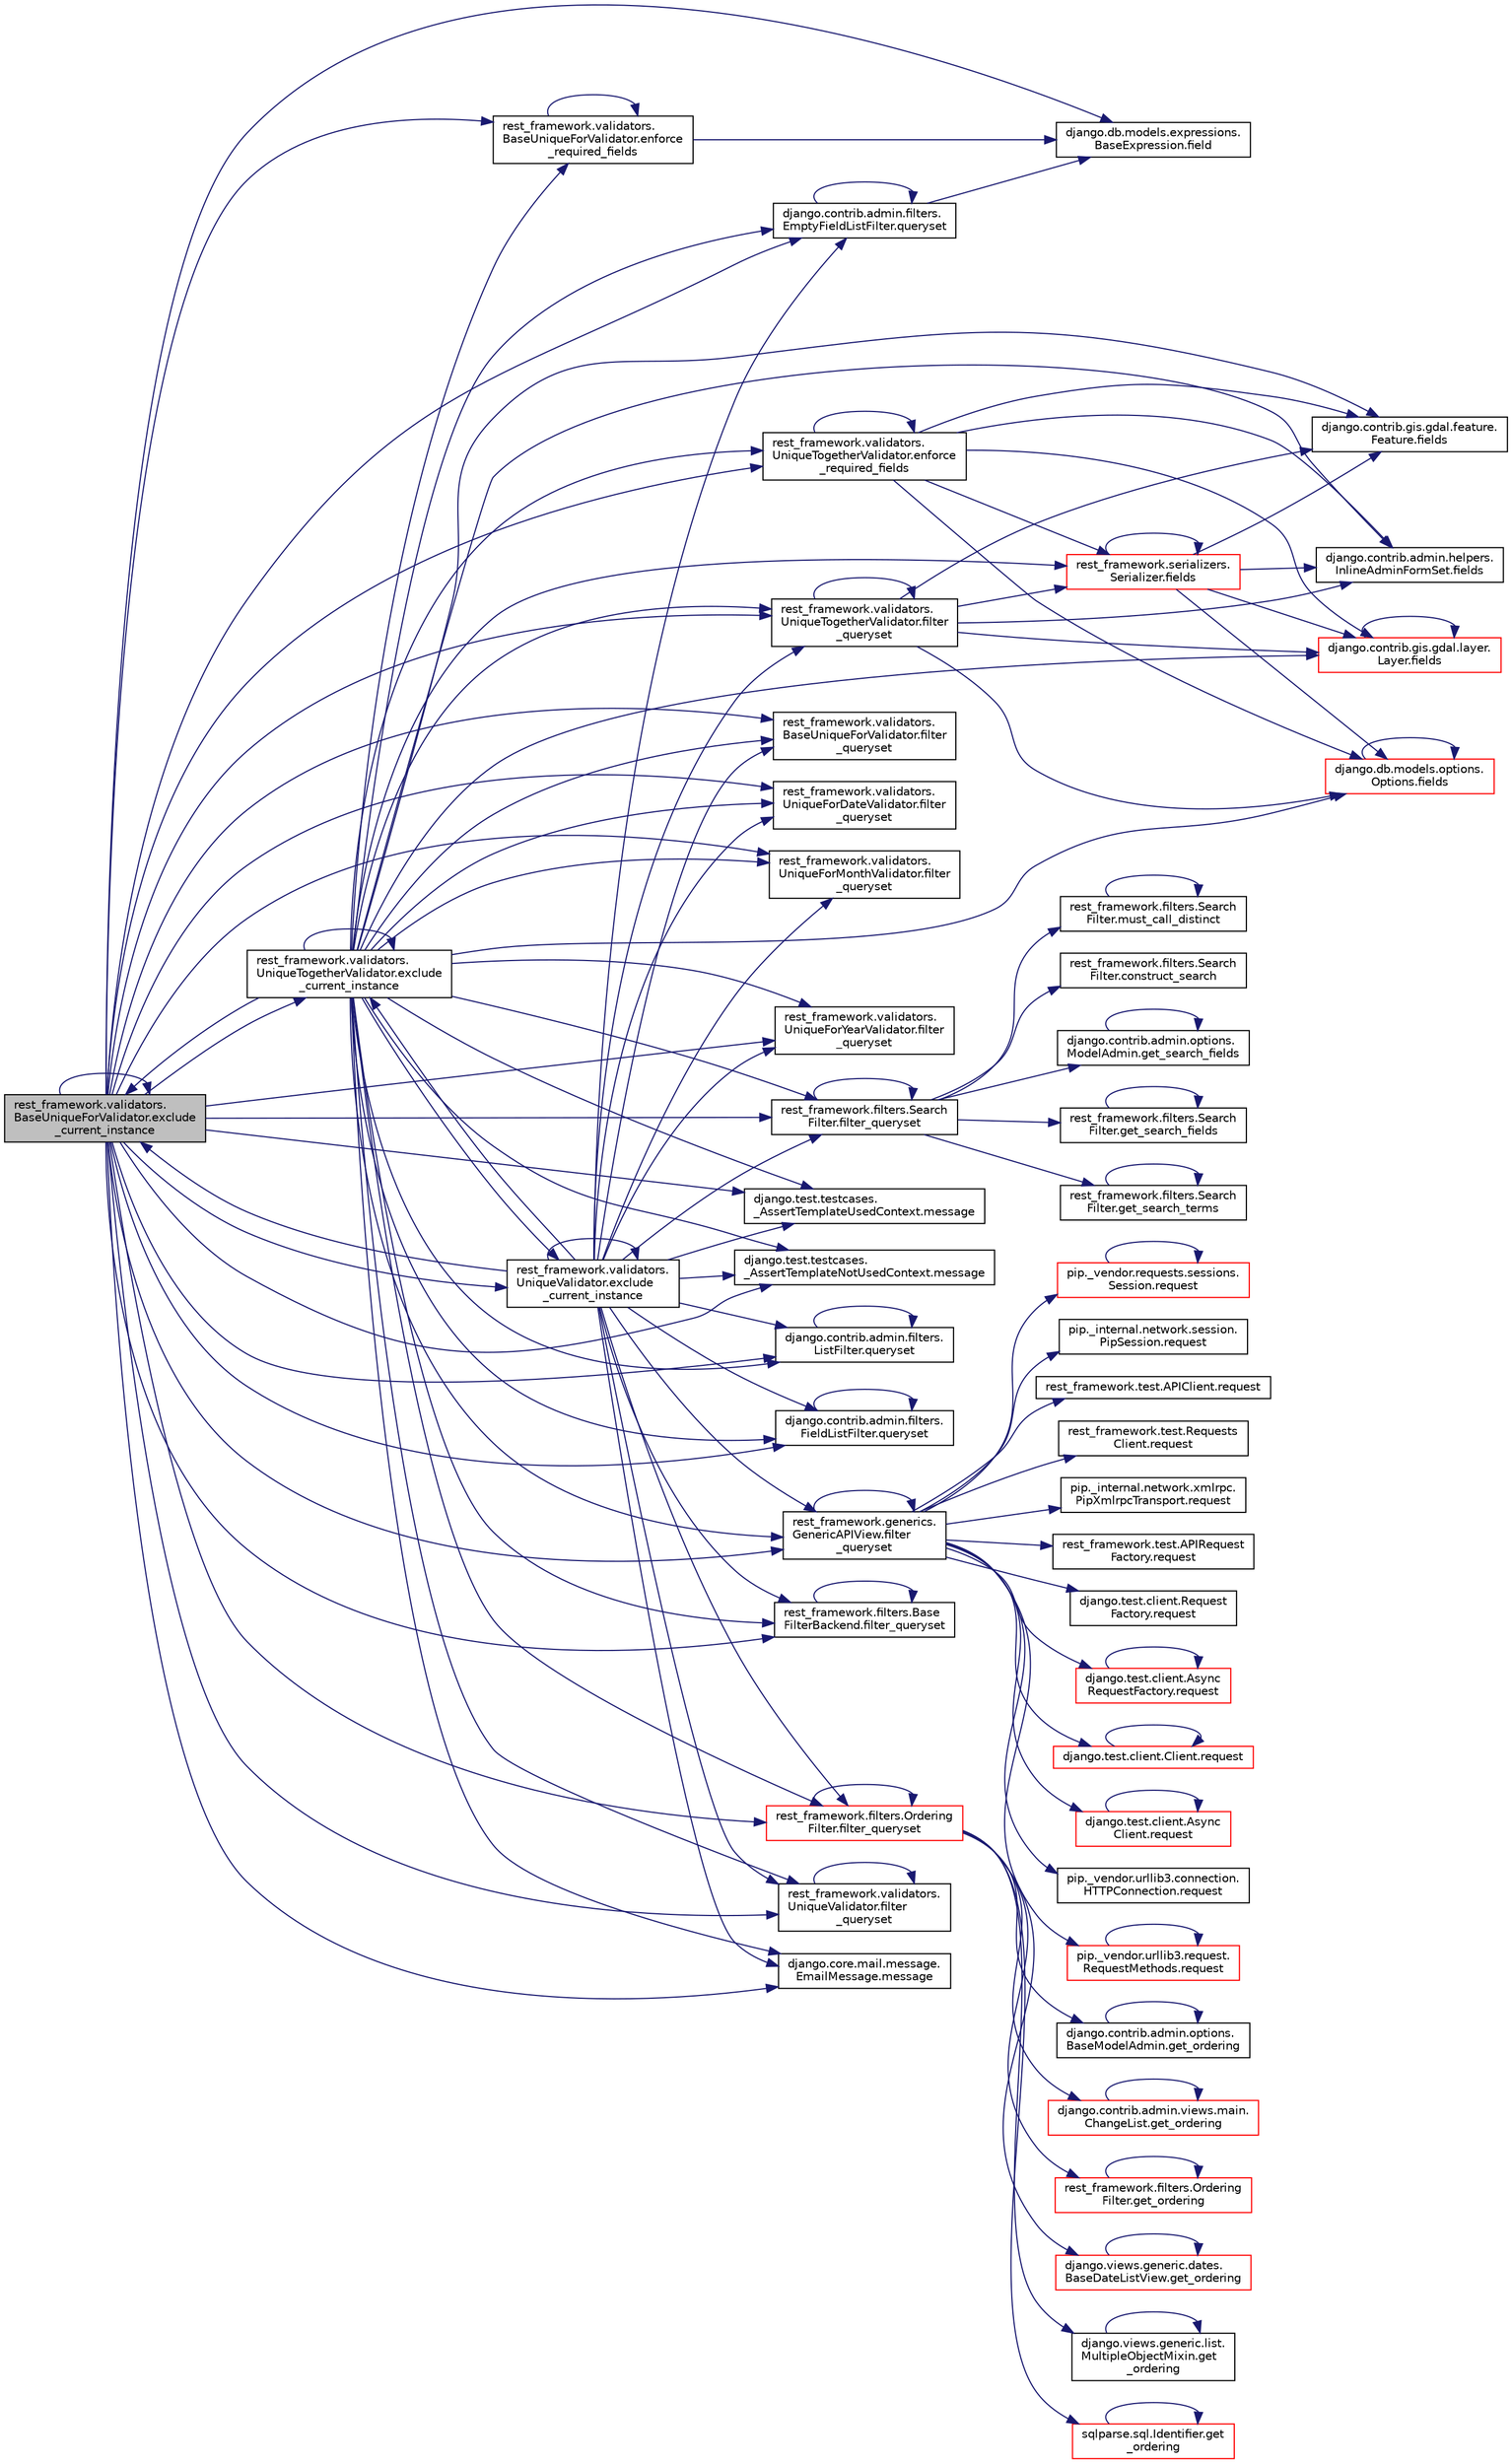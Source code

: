 digraph "rest_framework.validators.BaseUniqueForValidator.exclude_current_instance"
{
 // LATEX_PDF_SIZE
  edge [fontname="Helvetica",fontsize="10",labelfontname="Helvetica",labelfontsize="10"];
  node [fontname="Helvetica",fontsize="10",shape=record];
  rankdir="LR";
  Node1 [label="rest_framework.validators.\lBaseUniqueForValidator.exclude\l_current_instance",height=0.2,width=0.4,color="black", fillcolor="grey75", style="filled", fontcolor="black",tooltip=" "];
  Node1 -> Node2 [color="midnightblue",fontsize="10",style="solid",fontname="Helvetica"];
  Node2 [label="rest_framework.validators.\lBaseUniqueForValidator.enforce\l_required_fields",height=0.2,width=0.4,color="black", fillcolor="white", style="filled",URL="$d7/d15/classrest__framework_1_1validators_1_1_base_unique_for_validator.html#a39fdc71837943aa55b9185a5f19bac0e",tooltip=" "];
  Node2 -> Node2 [color="midnightblue",fontsize="10",style="solid",fontname="Helvetica"];
  Node2 -> Node3 [color="midnightblue",fontsize="10",style="solid",fontname="Helvetica"];
  Node3 [label="django.db.models.expressions.\lBaseExpression.field",height=0.2,width=0.4,color="black", fillcolor="white", style="filled",URL="$de/d6b/classdjango_1_1db_1_1models_1_1expressions_1_1_base_expression.html#ac6460ecaca5a7cac6b4bee69bce606fb",tooltip=" "];
  Node1 -> Node4 [color="midnightblue",fontsize="10",style="solid",fontname="Helvetica"];
  Node4 [label="rest_framework.validators.\lUniqueTogetherValidator.enforce\l_required_fields",height=0.2,width=0.4,color="black", fillcolor="white", style="filled",URL="$d8/df3/classrest__framework_1_1validators_1_1_unique_together_validator.html#a2a2b61e098e1f3d55c7e138853979090",tooltip=" "];
  Node4 -> Node4 [color="midnightblue",fontsize="10",style="solid",fontname="Helvetica"];
  Node4 -> Node5 [color="midnightblue",fontsize="10",style="solid",fontname="Helvetica"];
  Node5 [label="django.contrib.admin.helpers.\lInlineAdminFormSet.fields",height=0.2,width=0.4,color="black", fillcolor="white", style="filled",URL="$db/d43/classdjango_1_1contrib_1_1admin_1_1helpers_1_1_inline_admin_form_set.html#a05da4b8d8905c6773882ad9d9219e56f",tooltip=" "];
  Node4 -> Node6 [color="midnightblue",fontsize="10",style="solid",fontname="Helvetica"];
  Node6 [label="django.contrib.gis.gdal.feature.\lFeature.fields",height=0.2,width=0.4,color="black", fillcolor="white", style="filled",URL="$db/d34/classdjango_1_1contrib_1_1gis_1_1gdal_1_1feature_1_1_feature.html#a8cfc80966af7ca71369fc1b2c511f7d2",tooltip=" "];
  Node4 -> Node7 [color="midnightblue",fontsize="10",style="solid",fontname="Helvetica"];
  Node7 [label="django.contrib.gis.gdal.layer.\lLayer.fields",height=0.2,width=0.4,color="red", fillcolor="white", style="filled",URL="$d9/d84/classdjango_1_1contrib_1_1gis_1_1gdal_1_1layer_1_1_layer.html#a6343afa888079fc224c68c4d69d0ae4c",tooltip=" "];
  Node7 -> Node7 [color="midnightblue",fontsize="10",style="solid",fontname="Helvetica"];
  Node4 -> Node10 [color="midnightblue",fontsize="10",style="solid",fontname="Helvetica"];
  Node10 [label="django.db.models.options.\lOptions.fields",height=0.2,width=0.4,color="red", fillcolor="white", style="filled",URL="$d4/d60/classdjango_1_1db_1_1models_1_1options_1_1_options.html#aad34b611171b74c47280b50bd350a7b5",tooltip=" "];
  Node10 -> Node10 [color="midnightblue",fontsize="10",style="solid",fontname="Helvetica"];
  Node4 -> Node18 [color="midnightblue",fontsize="10",style="solid",fontname="Helvetica"];
  Node18 [label="rest_framework.serializers.\lSerializer.fields",height=0.2,width=0.4,color="red", fillcolor="white", style="filled",URL="$de/daf/classrest__framework_1_1serializers_1_1_serializer.html#a304b94e9bf70334bb75af37586bb82fd",tooltip=" "];
  Node18 -> Node5 [color="midnightblue",fontsize="10",style="solid",fontname="Helvetica"];
  Node18 -> Node6 [color="midnightblue",fontsize="10",style="solid",fontname="Helvetica"];
  Node18 -> Node7 [color="midnightblue",fontsize="10",style="solid",fontname="Helvetica"];
  Node18 -> Node10 [color="midnightblue",fontsize="10",style="solid",fontname="Helvetica"];
  Node18 -> Node18 [color="midnightblue",fontsize="10",style="solid",fontname="Helvetica"];
  Node1 -> Node41 [color="midnightblue",fontsize="10",style="solid",fontname="Helvetica"];
  Node41 [label="rest_framework.validators.\lUniqueTogetherValidator.exclude\l_current_instance",height=0.2,width=0.4,color="black", fillcolor="white", style="filled",URL="$d8/df3/classrest__framework_1_1validators_1_1_unique_together_validator.html#a872e5afbee8c4160bba291bf2dbc9a96",tooltip=" "];
  Node41 -> Node2 [color="midnightblue",fontsize="10",style="solid",fontname="Helvetica"];
  Node41 -> Node4 [color="midnightblue",fontsize="10",style="solid",fontname="Helvetica"];
  Node41 -> Node41 [color="midnightblue",fontsize="10",style="solid",fontname="Helvetica"];
  Node41 -> Node1 [color="midnightblue",fontsize="10",style="solid",fontname="Helvetica"];
  Node41 -> Node42 [color="midnightblue",fontsize="10",style="solid",fontname="Helvetica"];
  Node42 [label="rest_framework.validators.\lUniqueValidator.exclude\l_current_instance",height=0.2,width=0.4,color="black", fillcolor="white", style="filled",URL="$df/dfd/classrest__framework_1_1validators_1_1_unique_validator.html#af919fcec709e412d91fe08286e1900db",tooltip=" "];
  Node42 -> Node41 [color="midnightblue",fontsize="10",style="solid",fontname="Helvetica"];
  Node42 -> Node1 [color="midnightblue",fontsize="10",style="solid",fontname="Helvetica"];
  Node42 -> Node42 [color="midnightblue",fontsize="10",style="solid",fontname="Helvetica"];
  Node42 -> Node43 [color="midnightblue",fontsize="10",style="solid",fontname="Helvetica"];
  Node43 [label="rest_framework.validators.\lBaseUniqueForValidator.filter\l_queryset",height=0.2,width=0.4,color="black", fillcolor="white", style="filled",URL="$d7/d15/classrest__framework_1_1validators_1_1_base_unique_for_validator.html#ace8b3c145c3261d2e2f4a824cab92729",tooltip=" "];
  Node42 -> Node44 [color="midnightblue",fontsize="10",style="solid",fontname="Helvetica"];
  Node44 [label="rest_framework.validators.\lUniqueForDateValidator.filter\l_queryset",height=0.2,width=0.4,color="black", fillcolor="white", style="filled",URL="$d6/d87/classrest__framework_1_1validators_1_1_unique_for_date_validator.html#afb65123831066f2f7810cdb5fcb1502d",tooltip=" "];
  Node42 -> Node45 [color="midnightblue",fontsize="10",style="solid",fontname="Helvetica"];
  Node45 [label="rest_framework.validators.\lUniqueForMonthValidator.filter\l_queryset",height=0.2,width=0.4,color="black", fillcolor="white", style="filled",URL="$d0/d56/classrest__framework_1_1validators_1_1_unique_for_month_validator.html#a19757f35c1ce1a0944394cee68eabf50",tooltip=" "];
  Node42 -> Node46 [color="midnightblue",fontsize="10",style="solid",fontname="Helvetica"];
  Node46 [label="rest_framework.validators.\lUniqueForYearValidator.filter\l_queryset",height=0.2,width=0.4,color="black", fillcolor="white", style="filled",URL="$da/dd2/classrest__framework_1_1validators_1_1_unique_for_year_validator.html#af9158627f857bc4afb7c8f02594ef9a3",tooltip=" "];
  Node42 -> Node47 [color="midnightblue",fontsize="10",style="solid",fontname="Helvetica"];
  Node47 [label="rest_framework.validators.\lUniqueTogetherValidator.filter\l_queryset",height=0.2,width=0.4,color="black", fillcolor="white", style="filled",URL="$d8/df3/classrest__framework_1_1validators_1_1_unique_together_validator.html#a4febe85f06aaa05c2e5372e409847ae1",tooltip=" "];
  Node47 -> Node5 [color="midnightblue",fontsize="10",style="solid",fontname="Helvetica"];
  Node47 -> Node6 [color="midnightblue",fontsize="10",style="solid",fontname="Helvetica"];
  Node47 -> Node7 [color="midnightblue",fontsize="10",style="solid",fontname="Helvetica"];
  Node47 -> Node10 [color="midnightblue",fontsize="10",style="solid",fontname="Helvetica"];
  Node47 -> Node18 [color="midnightblue",fontsize="10",style="solid",fontname="Helvetica"];
  Node47 -> Node47 [color="midnightblue",fontsize="10",style="solid",fontname="Helvetica"];
  Node42 -> Node48 [color="midnightblue",fontsize="10",style="solid",fontname="Helvetica"];
  Node48 [label="rest_framework.generics.\lGenericAPIView.filter\l_queryset",height=0.2,width=0.4,color="black", fillcolor="white", style="filled",URL="$d9/d8f/classrest__framework_1_1generics_1_1_generic_a_p_i_view.html#a8e83d5246dc3bc05d0228ffbd3fa9297",tooltip=" "];
  Node48 -> Node48 [color="midnightblue",fontsize="10",style="solid",fontname="Helvetica"];
  Node48 -> Node49 [color="midnightblue",fontsize="10",style="solid",fontname="Helvetica"];
  Node49 [label="pip._internal.network.xmlrpc.\lPipXmlrpcTransport.request",height=0.2,width=0.4,color="black", fillcolor="white", style="filled",URL="$dd/d8a/classpip_1_1__internal_1_1network_1_1xmlrpc_1_1_pip_xmlrpc_transport.html#adb84317dcc522d845a56ce9cc4f82522",tooltip=" "];
  Node48 -> Node50 [color="midnightblue",fontsize="10",style="solid",fontname="Helvetica"];
  Node50 [label="rest_framework.test.APIRequest\lFactory.request",height=0.2,width=0.4,color="black", fillcolor="white", style="filled",URL="$da/d3c/classrest__framework_1_1test_1_1_a_p_i_request_factory.html#abd5931aada009b9fb1f1577613acd058",tooltip=" "];
  Node48 -> Node51 [color="midnightblue",fontsize="10",style="solid",fontname="Helvetica"];
  Node51 [label="django.test.client.Request\lFactory.request",height=0.2,width=0.4,color="black", fillcolor="white", style="filled",URL="$db/d7f/classdjango_1_1test_1_1client_1_1_request_factory.html#a12550839ba4cbabcf38bff0d2ff69f0a",tooltip=" "];
  Node48 -> Node52 [color="midnightblue",fontsize="10",style="solid",fontname="Helvetica"];
  Node52 [label="django.test.client.Async\lRequestFactory.request",height=0.2,width=0.4,color="red", fillcolor="white", style="filled",URL="$d6/de5/classdjango_1_1test_1_1client_1_1_async_request_factory.html#a8dcee74bc0f05203aa2aa2aad95555a9",tooltip=" "];
  Node52 -> Node52 [color="midnightblue",fontsize="10",style="solid",fontname="Helvetica"];
  Node48 -> Node54 [color="midnightblue",fontsize="10",style="solid",fontname="Helvetica"];
  Node54 [label="django.test.client.Client.request",height=0.2,width=0.4,color="red", fillcolor="white", style="filled",URL="$d2/d2e/classdjango_1_1test_1_1client_1_1_client.html#a4b25cead120a234c08a522e016cb6138",tooltip=" "];
  Node54 -> Node54 [color="midnightblue",fontsize="10",style="solid",fontname="Helvetica"];
  Node48 -> Node59 [color="midnightblue",fontsize="10",style="solid",fontname="Helvetica"];
  Node59 [label="django.test.client.Async\lClient.request",height=0.2,width=0.4,color="red", fillcolor="white", style="filled",URL="$d9/dd7/classdjango_1_1test_1_1client_1_1_async_client.html#a38330cfdf01cb69d3dd0bdb8b9777bd9",tooltip=" "];
  Node59 -> Node59 [color="midnightblue",fontsize="10",style="solid",fontname="Helvetica"];
  Node48 -> Node60 [color="midnightblue",fontsize="10",style="solid",fontname="Helvetica"];
  Node60 [label="pip._vendor.urllib3.connection.\lHTTPConnection.request",height=0.2,width=0.4,color="black", fillcolor="white", style="filled",URL="$d2/d75/classpip_1_1__vendor_1_1urllib3_1_1connection_1_1_h_t_t_p_connection.html#ae44707607a133fa0d27085cc2ea9ef85",tooltip=" "];
  Node48 -> Node61 [color="midnightblue",fontsize="10",style="solid",fontname="Helvetica"];
  Node61 [label="pip._vendor.urllib3.request.\lRequestMethods.request",height=0.2,width=0.4,color="red", fillcolor="white", style="filled",URL="$de/d48/classpip_1_1__vendor_1_1urllib3_1_1request_1_1_request_methods.html#a875ca454fac77c856bdf0cbe44f8fb64",tooltip=" "];
  Node61 -> Node61 [color="midnightblue",fontsize="10",style="solid",fontname="Helvetica"];
  Node48 -> Node92 [color="midnightblue",fontsize="10",style="solid",fontname="Helvetica"];
  Node92 [label="pip._vendor.requests.sessions.\lSession.request",height=0.2,width=0.4,color="red", fillcolor="white", style="filled",URL="$da/de9/classpip_1_1__vendor_1_1requests_1_1sessions_1_1_session.html#a718b60e99280c6ef1a346cb6dc0a90c8",tooltip=" "];
  Node92 -> Node92 [color="midnightblue",fontsize="10",style="solid",fontname="Helvetica"];
  Node48 -> Node519 [color="midnightblue",fontsize="10",style="solid",fontname="Helvetica"];
  Node519 [label="pip._internal.network.session.\lPipSession.request",height=0.2,width=0.4,color="black", fillcolor="white", style="filled",URL="$d9/dc2/classpip_1_1__internal_1_1network_1_1session_1_1_pip_session.html#a9c968f2f764cbd41db6684fafb5b1e6a",tooltip=" "];
  Node48 -> Node517 [color="midnightblue",fontsize="10",style="solid",fontname="Helvetica"];
  Node517 [label="rest_framework.test.APIClient.request",height=0.2,width=0.4,color="black", fillcolor="white", style="filled",URL="$da/d51/classrest__framework_1_1test_1_1_a_p_i_client.html#a77b55b2a0a90921243b61303fc37e59d",tooltip=" "];
  Node48 -> Node518 [color="midnightblue",fontsize="10",style="solid",fontname="Helvetica"];
  Node518 [label="rest_framework.test.Requests\lClient.request",height=0.2,width=0.4,color="black", fillcolor="white", style="filled",URL="$de/dc8/classrest__framework_1_1test_1_1_requests_client.html#ae6de53b1244ae8817b8bf8d6838b72ba",tooltip=" "];
  Node42 -> Node855 [color="midnightblue",fontsize="10",style="solid",fontname="Helvetica"];
  Node855 [label="rest_framework.filters.Base\lFilterBackend.filter_queryset",height=0.2,width=0.4,color="black", fillcolor="white", style="filled",URL="$d9/d36/classrest__framework_1_1filters_1_1_base_filter_backend.html#aa4bdead40d84dfae0625253eec6ead8a",tooltip=" "];
  Node855 -> Node855 [color="midnightblue",fontsize="10",style="solid",fontname="Helvetica"];
  Node42 -> Node856 [color="midnightblue",fontsize="10",style="solid",fontname="Helvetica"];
  Node856 [label="rest_framework.filters.Search\lFilter.filter_queryset",height=0.2,width=0.4,color="black", fillcolor="white", style="filled",URL="$dd/d45/classrest__framework_1_1filters_1_1_search_filter.html#a66840fcc3a7bec1fd02d4f13c945bbe3",tooltip=" "];
  Node856 -> Node857 [color="midnightblue",fontsize="10",style="solid",fontname="Helvetica"];
  Node857 [label="rest_framework.filters.Search\lFilter.construct_search",height=0.2,width=0.4,color="black", fillcolor="white", style="filled",URL="$dd/d45/classrest__framework_1_1filters_1_1_search_filter.html#a85a8bd8e7ed53cb60db747aeb9e99ad2",tooltip=" "];
  Node856 -> Node856 [color="midnightblue",fontsize="10",style="solid",fontname="Helvetica"];
  Node856 -> Node858 [color="midnightblue",fontsize="10",style="solid",fontname="Helvetica"];
  Node858 [label="django.contrib.admin.options.\lModelAdmin.get_search_fields",height=0.2,width=0.4,color="black", fillcolor="white", style="filled",URL="$d5/d05/classdjango_1_1contrib_1_1admin_1_1options_1_1_model_admin.html#ae2c21be64ea9b1d300305dec79ded29f",tooltip=" "];
  Node858 -> Node858 [color="midnightblue",fontsize="10",style="solid",fontname="Helvetica"];
  Node856 -> Node859 [color="midnightblue",fontsize="10",style="solid",fontname="Helvetica"];
  Node859 [label="rest_framework.filters.Search\lFilter.get_search_fields",height=0.2,width=0.4,color="black", fillcolor="white", style="filled",URL="$dd/d45/classrest__framework_1_1filters_1_1_search_filter.html#a09d13aa808ece39934891954c4443680",tooltip=" "];
  Node859 -> Node859 [color="midnightblue",fontsize="10",style="solid",fontname="Helvetica"];
  Node856 -> Node860 [color="midnightblue",fontsize="10",style="solid",fontname="Helvetica"];
  Node860 [label="rest_framework.filters.Search\lFilter.get_search_terms",height=0.2,width=0.4,color="black", fillcolor="white", style="filled",URL="$dd/d45/classrest__framework_1_1filters_1_1_search_filter.html#a2c628ee3f493f3fbd332581959af28f0",tooltip=" "];
  Node860 -> Node860 [color="midnightblue",fontsize="10",style="solid",fontname="Helvetica"];
  Node856 -> Node861 [color="midnightblue",fontsize="10",style="solid",fontname="Helvetica"];
  Node861 [label="rest_framework.filters.Search\lFilter.must_call_distinct",height=0.2,width=0.4,color="black", fillcolor="white", style="filled",URL="$dd/d45/classrest__framework_1_1filters_1_1_search_filter.html#a048c71d46110fd10c43b40ffcc6cb791",tooltip=" "];
  Node861 -> Node861 [color="midnightblue",fontsize="10",style="solid",fontname="Helvetica"];
  Node42 -> Node862 [color="midnightblue",fontsize="10",style="solid",fontname="Helvetica"];
  Node862 [label="rest_framework.filters.Ordering\lFilter.filter_queryset",height=0.2,width=0.4,color="red", fillcolor="white", style="filled",URL="$d0/d16/classrest__framework_1_1filters_1_1_ordering_filter.html#af0334718806ff1519a860a79735c12c5",tooltip=" "];
  Node862 -> Node862 [color="midnightblue",fontsize="10",style="solid",fontname="Helvetica"];
  Node862 -> Node729 [color="midnightblue",fontsize="10",style="solid",fontname="Helvetica"];
  Node729 [label="django.views.generic.dates.\lBaseDateListView.get_ordering",height=0.2,width=0.4,color="red", fillcolor="white", style="filled",URL="$d7/d86/classdjango_1_1views_1_1generic_1_1dates_1_1_base_date_list_view.html#a1ca94aa4a283514ce26b0fb152c396bd",tooltip=" "];
  Node729 -> Node729 [color="midnightblue",fontsize="10",style="solid",fontname="Helvetica"];
  Node862 -> Node731 [color="midnightblue",fontsize="10",style="solid",fontname="Helvetica"];
  Node731 [label="django.views.generic.list.\lMultipleObjectMixin.get\l_ordering",height=0.2,width=0.4,color="black", fillcolor="white", style="filled",URL="$dc/db8/classdjango_1_1views_1_1generic_1_1list_1_1_multiple_object_mixin.html#aa09e16b01a6a48f7b9c56e658f68fc6e",tooltip=" "];
  Node731 -> Node731 [color="midnightblue",fontsize="10",style="solid",fontname="Helvetica"];
  Node862 -> Node732 [color="midnightblue",fontsize="10",style="solid",fontname="Helvetica"];
  Node732 [label="sqlparse.sql.Identifier.get\l_ordering",height=0.2,width=0.4,color="red", fillcolor="white", style="filled",URL="$dc/de2/classsqlparse_1_1sql_1_1_identifier.html#a6b953c54c399f3966775335ad1dc661d",tooltip=" "];
  Node732 -> Node732 [color="midnightblue",fontsize="10",style="solid",fontname="Helvetica"];
  Node862 -> Node734 [color="midnightblue",fontsize="10",style="solid",fontname="Helvetica"];
  Node734 [label="django.contrib.admin.options.\lBaseModelAdmin.get_ordering",height=0.2,width=0.4,color="black", fillcolor="white", style="filled",URL="$d3/dd6/classdjango_1_1contrib_1_1admin_1_1options_1_1_base_model_admin.html#a3f9fee45b98ad708a112a28d526b6560",tooltip=" "];
  Node734 -> Node734 [color="midnightblue",fontsize="10",style="solid",fontname="Helvetica"];
  Node862 -> Node735 [color="midnightblue",fontsize="10",style="solid",fontname="Helvetica"];
  Node735 [label="django.contrib.admin.views.main.\lChangeList.get_ordering",height=0.2,width=0.4,color="red", fillcolor="white", style="filled",URL="$d7/d58/classdjango_1_1contrib_1_1admin_1_1views_1_1main_1_1_change_list.html#a3de9f22bbfde904010a35d6a15bd2ee7",tooltip=" "];
  Node735 -> Node735 [color="midnightblue",fontsize="10",style="solid",fontname="Helvetica"];
  Node862 -> Node740 [color="midnightblue",fontsize="10",style="solid",fontname="Helvetica"];
  Node740 [label="rest_framework.filters.Ordering\lFilter.get_ordering",height=0.2,width=0.4,color="red", fillcolor="white", style="filled",URL="$d0/d16/classrest__framework_1_1filters_1_1_ordering_filter.html#aaad5c6dfc9a5cccc6edc6b547fec8562",tooltip=" "];
  Node740 -> Node740 [color="midnightblue",fontsize="10",style="solid",fontname="Helvetica"];
  Node42 -> Node865 [color="midnightblue",fontsize="10",style="solid",fontname="Helvetica"];
  Node865 [label="rest_framework.validators.\lUniqueValidator.filter\l_queryset",height=0.2,width=0.4,color="black", fillcolor="white", style="filled",URL="$df/dfd/classrest__framework_1_1validators_1_1_unique_validator.html#a974ee13bb88e07f272d784b7f78b94bc",tooltip=" "];
  Node865 -> Node865 [color="midnightblue",fontsize="10",style="solid",fontname="Helvetica"];
  Node42 -> Node4470 [color="midnightblue",fontsize="10",style="solid",fontname="Helvetica"];
  Node4470 [label="django.core.mail.message.\lEmailMessage.message",height=0.2,width=0.4,color="black", fillcolor="white", style="filled",URL="$d9/d6b/classdjango_1_1core_1_1mail_1_1message_1_1_email_message.html#a89fadd40a1ef377bb291e4b231c72665",tooltip=" "];
  Node42 -> Node4471 [color="midnightblue",fontsize="10",style="solid",fontname="Helvetica"];
  Node4471 [label="django.test.testcases.\l_AssertTemplateUsedContext.message",height=0.2,width=0.4,color="black", fillcolor="white", style="filled",URL="$d7/d6f/classdjango_1_1test_1_1testcases_1_1___assert_template_used_context.html#a6d60b984bccd8f00866f3feb4cc97eea",tooltip=" "];
  Node42 -> Node4472 [color="midnightblue",fontsize="10",style="solid",fontname="Helvetica"];
  Node4472 [label="django.test.testcases.\l_AssertTemplateNotUsedContext.message",height=0.2,width=0.4,color="black", fillcolor="white", style="filled",URL="$d1/d6c/classdjango_1_1test_1_1testcases_1_1___assert_template_not_used_context.html#a273dd7bcf274bac4f1bbcb55f46cff86",tooltip=" "];
  Node42 -> Node746 [color="midnightblue",fontsize="10",style="solid",fontname="Helvetica"];
  Node746 [label="django.contrib.admin.filters.\lListFilter.queryset",height=0.2,width=0.4,color="black", fillcolor="white", style="filled",URL="$da/ddb/classdjango_1_1contrib_1_1admin_1_1filters_1_1_list_filter.html#aed1f92493175185d1714cb763f6efa08",tooltip=" "];
  Node746 -> Node746 [color="midnightblue",fontsize="10",style="solid",fontname="Helvetica"];
  Node42 -> Node747 [color="midnightblue",fontsize="10",style="solid",fontname="Helvetica"];
  Node747 [label="django.contrib.admin.filters.\lFieldListFilter.queryset",height=0.2,width=0.4,color="black", fillcolor="white", style="filled",URL="$d1/d72/classdjango_1_1contrib_1_1admin_1_1filters_1_1_field_list_filter.html#a51704150dec2abf76f7d4dc23dcc64ab",tooltip=" "];
  Node747 -> Node747 [color="midnightblue",fontsize="10",style="solid",fontname="Helvetica"];
  Node42 -> Node748 [color="midnightblue",fontsize="10",style="solid",fontname="Helvetica"];
  Node748 [label="django.contrib.admin.filters.\lEmptyFieldListFilter.queryset",height=0.2,width=0.4,color="black", fillcolor="white", style="filled",URL="$d7/dde/classdjango_1_1contrib_1_1admin_1_1filters_1_1_empty_field_list_filter.html#a953c03e160e6f12fda9bf700c93d09c2",tooltip=" "];
  Node748 -> Node3 [color="midnightblue",fontsize="10",style="solid",fontname="Helvetica"];
  Node748 -> Node748 [color="midnightblue",fontsize="10",style="solid",fontname="Helvetica"];
  Node41 -> Node5 [color="midnightblue",fontsize="10",style="solid",fontname="Helvetica"];
  Node41 -> Node6 [color="midnightblue",fontsize="10",style="solid",fontname="Helvetica"];
  Node41 -> Node7 [color="midnightblue",fontsize="10",style="solid",fontname="Helvetica"];
  Node41 -> Node10 [color="midnightblue",fontsize="10",style="solid",fontname="Helvetica"];
  Node41 -> Node18 [color="midnightblue",fontsize="10",style="solid",fontname="Helvetica"];
  Node41 -> Node43 [color="midnightblue",fontsize="10",style="solid",fontname="Helvetica"];
  Node41 -> Node44 [color="midnightblue",fontsize="10",style="solid",fontname="Helvetica"];
  Node41 -> Node45 [color="midnightblue",fontsize="10",style="solid",fontname="Helvetica"];
  Node41 -> Node46 [color="midnightblue",fontsize="10",style="solid",fontname="Helvetica"];
  Node41 -> Node47 [color="midnightblue",fontsize="10",style="solid",fontname="Helvetica"];
  Node41 -> Node48 [color="midnightblue",fontsize="10",style="solid",fontname="Helvetica"];
  Node41 -> Node855 [color="midnightblue",fontsize="10",style="solid",fontname="Helvetica"];
  Node41 -> Node856 [color="midnightblue",fontsize="10",style="solid",fontname="Helvetica"];
  Node41 -> Node862 [color="midnightblue",fontsize="10",style="solid",fontname="Helvetica"];
  Node41 -> Node865 [color="midnightblue",fontsize="10",style="solid",fontname="Helvetica"];
  Node41 -> Node4470 [color="midnightblue",fontsize="10",style="solid",fontname="Helvetica"];
  Node41 -> Node4471 [color="midnightblue",fontsize="10",style="solid",fontname="Helvetica"];
  Node41 -> Node4472 [color="midnightblue",fontsize="10",style="solid",fontname="Helvetica"];
  Node41 -> Node746 [color="midnightblue",fontsize="10",style="solid",fontname="Helvetica"];
  Node41 -> Node747 [color="midnightblue",fontsize="10",style="solid",fontname="Helvetica"];
  Node41 -> Node748 [color="midnightblue",fontsize="10",style="solid",fontname="Helvetica"];
  Node1 -> Node1 [color="midnightblue",fontsize="10",style="solid",fontname="Helvetica"];
  Node1 -> Node42 [color="midnightblue",fontsize="10",style="solid",fontname="Helvetica"];
  Node1 -> Node3 [color="midnightblue",fontsize="10",style="solid",fontname="Helvetica"];
  Node1 -> Node43 [color="midnightblue",fontsize="10",style="solid",fontname="Helvetica"];
  Node1 -> Node44 [color="midnightblue",fontsize="10",style="solid",fontname="Helvetica"];
  Node1 -> Node45 [color="midnightblue",fontsize="10",style="solid",fontname="Helvetica"];
  Node1 -> Node46 [color="midnightblue",fontsize="10",style="solid",fontname="Helvetica"];
  Node1 -> Node47 [color="midnightblue",fontsize="10",style="solid",fontname="Helvetica"];
  Node1 -> Node48 [color="midnightblue",fontsize="10",style="solid",fontname="Helvetica"];
  Node1 -> Node855 [color="midnightblue",fontsize="10",style="solid",fontname="Helvetica"];
  Node1 -> Node856 [color="midnightblue",fontsize="10",style="solid",fontname="Helvetica"];
  Node1 -> Node862 [color="midnightblue",fontsize="10",style="solid",fontname="Helvetica"];
  Node1 -> Node865 [color="midnightblue",fontsize="10",style="solid",fontname="Helvetica"];
  Node1 -> Node4470 [color="midnightblue",fontsize="10",style="solid",fontname="Helvetica"];
  Node1 -> Node4471 [color="midnightblue",fontsize="10",style="solid",fontname="Helvetica"];
  Node1 -> Node4472 [color="midnightblue",fontsize="10",style="solid",fontname="Helvetica"];
  Node1 -> Node746 [color="midnightblue",fontsize="10",style="solid",fontname="Helvetica"];
  Node1 -> Node747 [color="midnightblue",fontsize="10",style="solid",fontname="Helvetica"];
  Node1 -> Node748 [color="midnightblue",fontsize="10",style="solid",fontname="Helvetica"];
}
